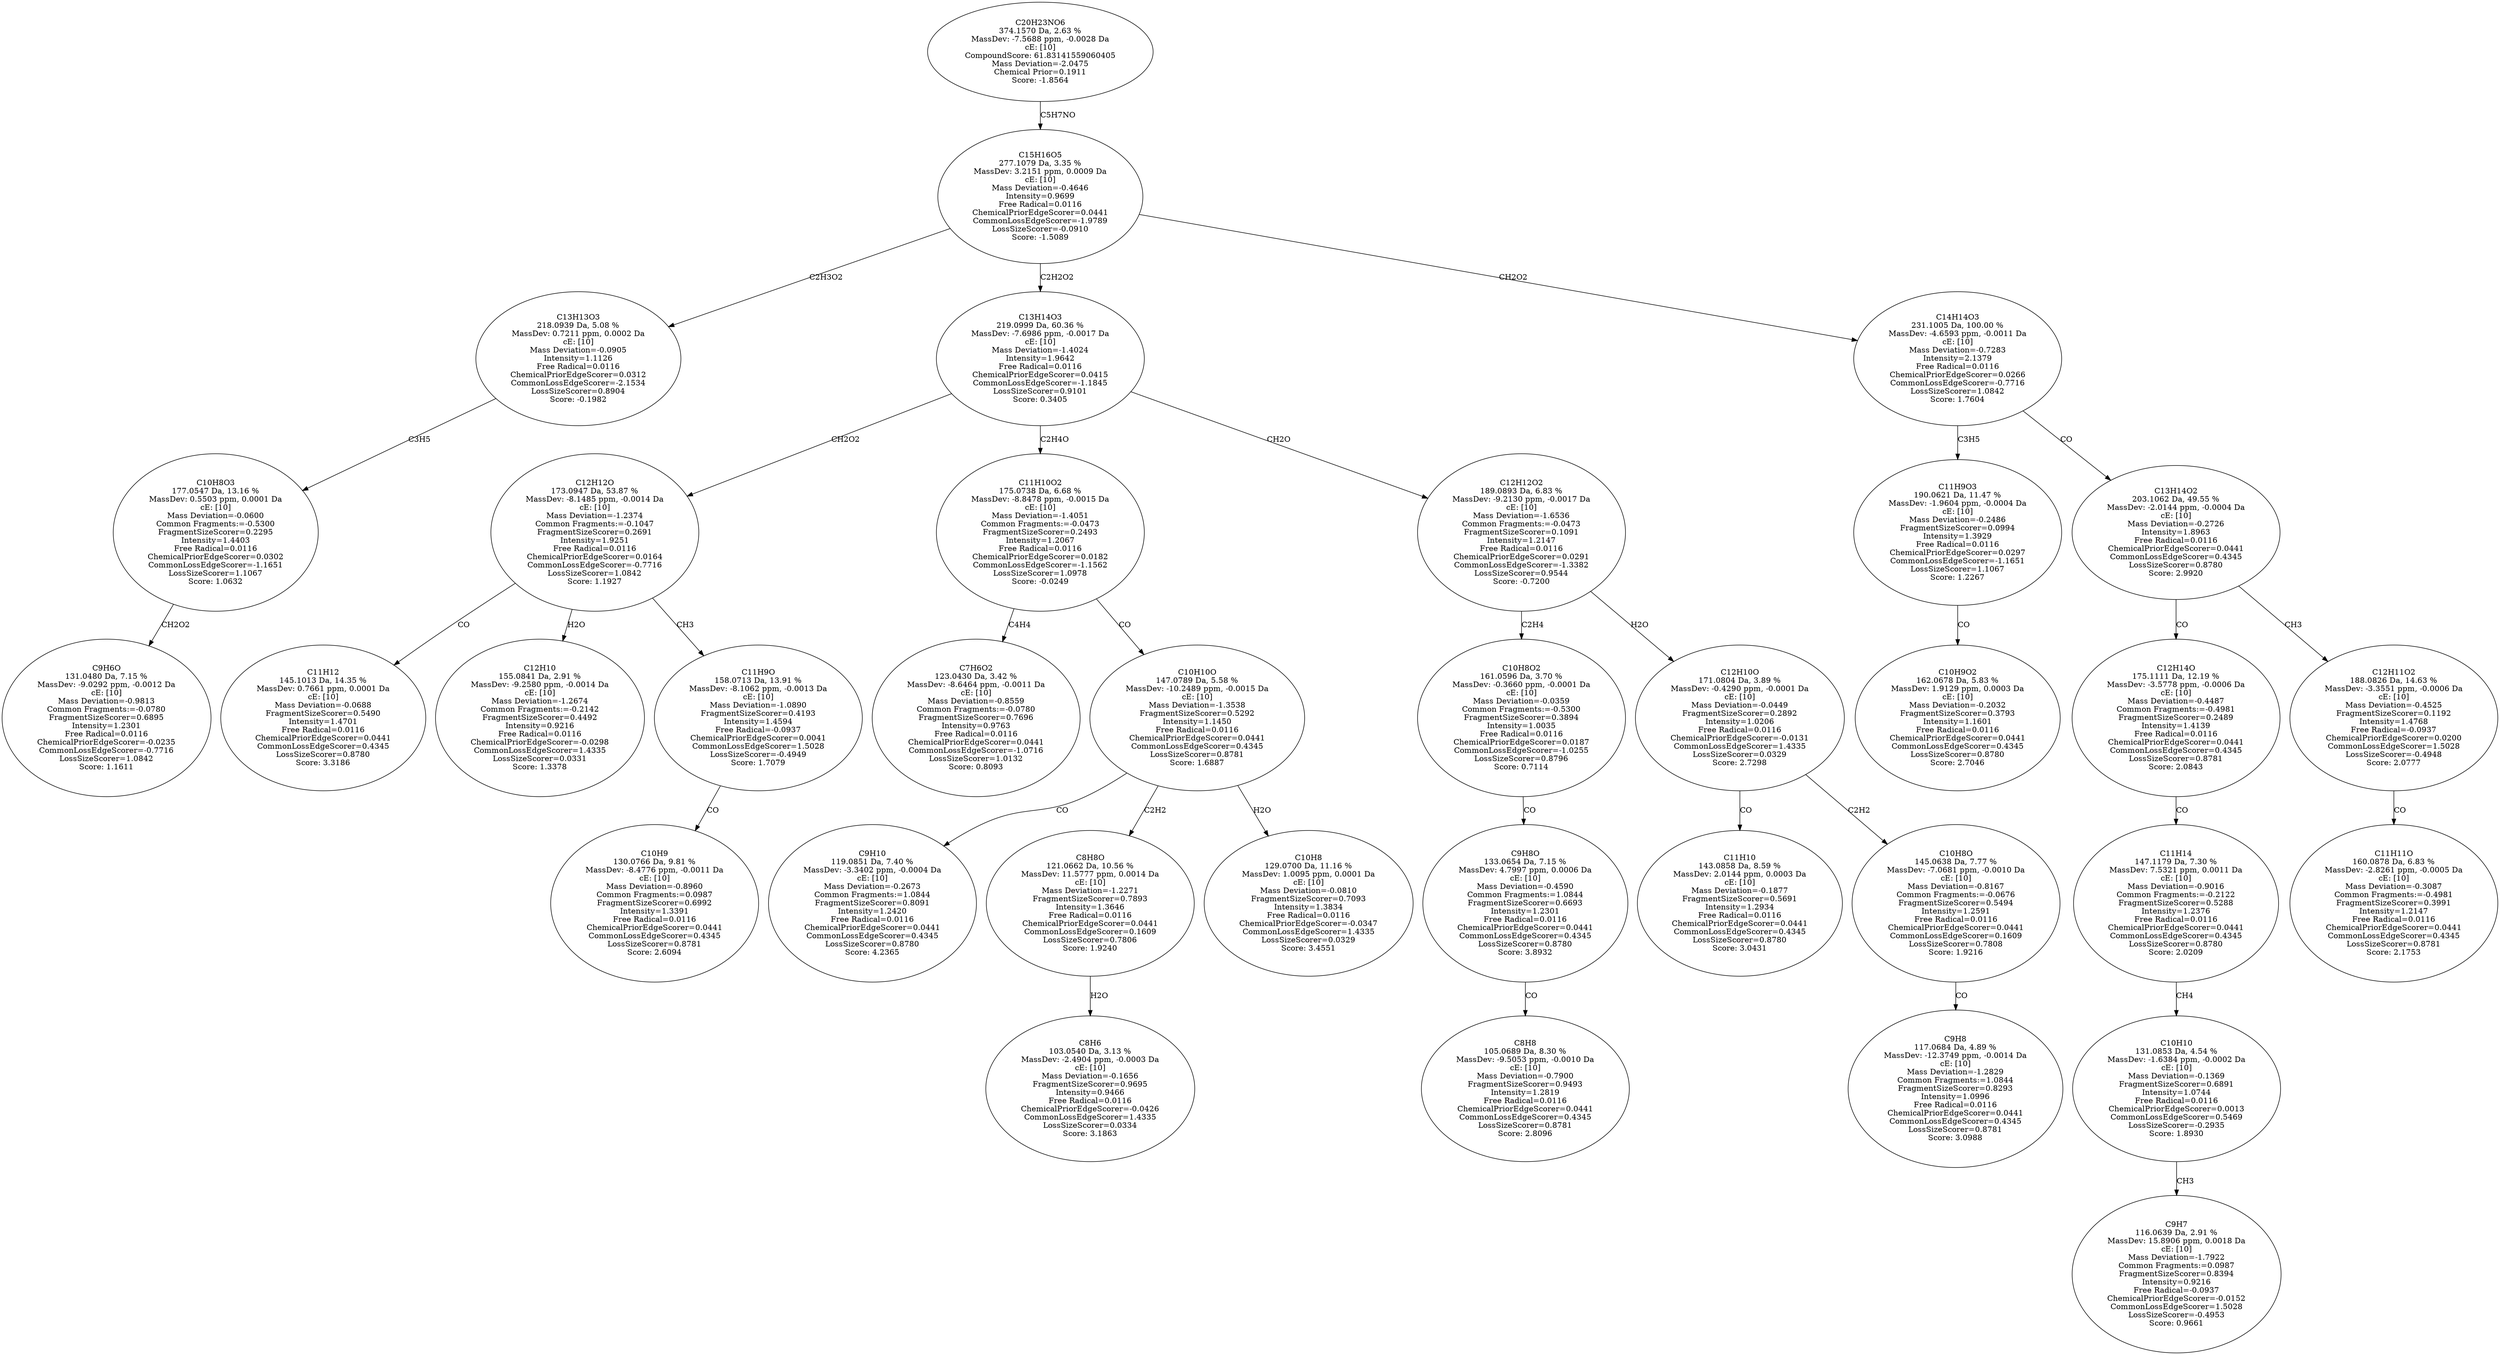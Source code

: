 strict digraph {
v1 [label="C9H6O\n131.0480 Da, 7.15 %\nMassDev: -9.0292 ppm, -0.0012 Da\ncE: [10]\nMass Deviation=-0.9813\nCommon Fragments:=-0.0780\nFragmentSizeScorer=0.6895\nIntensity=1.2301\nFree Radical=0.0116\nChemicalPriorEdgeScorer=-0.0235\nCommonLossEdgeScorer=-0.7716\nLossSizeScorer=1.0842\nScore: 1.1611"];
v2 [label="C10H8O3\n177.0547 Da, 13.16 %\nMassDev: 0.5503 ppm, 0.0001 Da\ncE: [10]\nMass Deviation=-0.0600\nCommon Fragments:=-0.5300\nFragmentSizeScorer=0.2295\nIntensity=1.4403\nFree Radical=0.0116\nChemicalPriorEdgeScorer=0.0302\nCommonLossEdgeScorer=-1.1651\nLossSizeScorer=1.1067\nScore: 1.0632"];
v3 [label="C13H13O3\n218.0939 Da, 5.08 %\nMassDev: 0.7211 ppm, 0.0002 Da\ncE: [10]\nMass Deviation=-0.0905\nIntensity=1.1126\nFree Radical=0.0116\nChemicalPriorEdgeScorer=0.0312\nCommonLossEdgeScorer=-2.1534\nLossSizeScorer=0.8904\nScore: -0.1982"];
v4 [label="C11H12\n145.1013 Da, 14.35 %\nMassDev: 0.7661 ppm, 0.0001 Da\ncE: [10]\nMass Deviation=-0.0688\nFragmentSizeScorer=0.5490\nIntensity=1.4701\nFree Radical=0.0116\nChemicalPriorEdgeScorer=0.0441\nCommonLossEdgeScorer=0.4345\nLossSizeScorer=0.8780\nScore: 3.3186"];
v5 [label="C12H10\n155.0841 Da, 2.91 %\nMassDev: -9.2580 ppm, -0.0014 Da\ncE: [10]\nMass Deviation=-1.2674\nCommon Fragments:=-0.2142\nFragmentSizeScorer=0.4492\nIntensity=0.9216\nFree Radical=0.0116\nChemicalPriorEdgeScorer=-0.0298\nCommonLossEdgeScorer=1.4335\nLossSizeScorer=0.0331\nScore: 1.3378"];
v6 [label="C10H9\n130.0766 Da, 9.81 %\nMassDev: -8.4776 ppm, -0.0011 Da\ncE: [10]\nMass Deviation=-0.8960\nCommon Fragments:=0.0987\nFragmentSizeScorer=0.6992\nIntensity=1.3391\nFree Radical=0.0116\nChemicalPriorEdgeScorer=0.0441\nCommonLossEdgeScorer=0.4345\nLossSizeScorer=0.8781\nScore: 2.6094"];
v7 [label="C11H9O\n158.0713 Da, 13.91 %\nMassDev: -8.1062 ppm, -0.0013 Da\ncE: [10]\nMass Deviation=-1.0890\nFragmentSizeScorer=0.4193\nIntensity=1.4594\nFree Radical=-0.0937\nChemicalPriorEdgeScorer=0.0041\nCommonLossEdgeScorer=1.5028\nLossSizeScorer=-0.4949\nScore: 1.7079"];
v8 [label="C12H12O\n173.0947 Da, 53.87 %\nMassDev: -8.1485 ppm, -0.0014 Da\ncE: [10]\nMass Deviation=-1.2374\nCommon Fragments:=-0.1047\nFragmentSizeScorer=0.2691\nIntensity=1.9251\nFree Radical=0.0116\nChemicalPriorEdgeScorer=0.0164\nCommonLossEdgeScorer=-0.7716\nLossSizeScorer=1.0842\nScore: 1.1927"];
v9 [label="C7H6O2\n123.0430 Da, 3.42 %\nMassDev: -8.6464 ppm, -0.0011 Da\ncE: [10]\nMass Deviation=-0.8559\nCommon Fragments:=-0.0780\nFragmentSizeScorer=0.7696\nIntensity=0.9763\nFree Radical=0.0116\nChemicalPriorEdgeScorer=0.0441\nCommonLossEdgeScorer=-1.0716\nLossSizeScorer=1.0132\nScore: 0.8093"];
v10 [label="C9H10\n119.0851 Da, 7.40 %\nMassDev: -3.3402 ppm, -0.0004 Da\ncE: [10]\nMass Deviation=-0.2673\nCommon Fragments:=1.0844\nFragmentSizeScorer=0.8091\nIntensity=1.2420\nFree Radical=0.0116\nChemicalPriorEdgeScorer=0.0441\nCommonLossEdgeScorer=0.4345\nLossSizeScorer=0.8780\nScore: 4.2365"];
v11 [label="C8H6\n103.0540 Da, 3.13 %\nMassDev: -2.4904 ppm, -0.0003 Da\ncE: [10]\nMass Deviation=-0.1656\nFragmentSizeScorer=0.9695\nIntensity=0.9466\nFree Radical=0.0116\nChemicalPriorEdgeScorer=-0.0426\nCommonLossEdgeScorer=1.4335\nLossSizeScorer=0.0334\nScore: 3.1863"];
v12 [label="C8H8O\n121.0662 Da, 10.56 %\nMassDev: 11.5777 ppm, 0.0014 Da\ncE: [10]\nMass Deviation=-1.2271\nFragmentSizeScorer=0.7893\nIntensity=1.3646\nFree Radical=0.0116\nChemicalPriorEdgeScorer=0.0441\nCommonLossEdgeScorer=0.1609\nLossSizeScorer=0.7806\nScore: 1.9240"];
v13 [label="C10H8\n129.0700 Da, 11.16 %\nMassDev: 1.0095 ppm, 0.0001 Da\ncE: [10]\nMass Deviation=-0.0810\nFragmentSizeScorer=0.7093\nIntensity=1.3834\nFree Radical=0.0116\nChemicalPriorEdgeScorer=-0.0347\nCommonLossEdgeScorer=1.4335\nLossSizeScorer=0.0329\nScore: 3.4551"];
v14 [label="C10H10O\n147.0789 Da, 5.58 %\nMassDev: -10.2489 ppm, -0.0015 Da\ncE: [10]\nMass Deviation=-1.3538\nFragmentSizeScorer=0.5292\nIntensity=1.1450\nFree Radical=0.0116\nChemicalPriorEdgeScorer=0.0441\nCommonLossEdgeScorer=0.4345\nLossSizeScorer=0.8781\nScore: 1.6887"];
v15 [label="C11H10O2\n175.0738 Da, 6.68 %\nMassDev: -8.8478 ppm, -0.0015 Da\ncE: [10]\nMass Deviation=-1.4051\nCommon Fragments:=-0.0473\nFragmentSizeScorer=0.2493\nIntensity=1.2067\nFree Radical=0.0116\nChemicalPriorEdgeScorer=0.0182\nCommonLossEdgeScorer=-1.1562\nLossSizeScorer=1.0978\nScore: -0.0249"];
v16 [label="C8H8\n105.0689 Da, 8.30 %\nMassDev: -9.5053 ppm, -0.0010 Da\ncE: [10]\nMass Deviation=-0.7900\nFragmentSizeScorer=0.9493\nIntensity=1.2819\nFree Radical=0.0116\nChemicalPriorEdgeScorer=0.0441\nCommonLossEdgeScorer=0.4345\nLossSizeScorer=0.8781\nScore: 2.8096"];
v17 [label="C9H8O\n133.0654 Da, 7.15 %\nMassDev: 4.7997 ppm, 0.0006 Da\ncE: [10]\nMass Deviation=-0.4590\nCommon Fragments:=1.0844\nFragmentSizeScorer=0.6693\nIntensity=1.2301\nFree Radical=0.0116\nChemicalPriorEdgeScorer=0.0441\nCommonLossEdgeScorer=0.4345\nLossSizeScorer=0.8780\nScore: 3.8932"];
v18 [label="C10H8O2\n161.0596 Da, 3.70 %\nMassDev: -0.3660 ppm, -0.0001 Da\ncE: [10]\nMass Deviation=-0.0359\nCommon Fragments:=-0.5300\nFragmentSizeScorer=0.3894\nIntensity=1.0035\nFree Radical=0.0116\nChemicalPriorEdgeScorer=0.0187\nCommonLossEdgeScorer=-1.0255\nLossSizeScorer=0.8796\nScore: 0.7114"];
v19 [label="C11H10\n143.0858 Da, 8.59 %\nMassDev: 2.0144 ppm, 0.0003 Da\ncE: [10]\nMass Deviation=-0.1877\nFragmentSizeScorer=0.5691\nIntensity=1.2934\nFree Radical=0.0116\nChemicalPriorEdgeScorer=0.0441\nCommonLossEdgeScorer=0.4345\nLossSizeScorer=0.8780\nScore: 3.0431"];
v20 [label="C9H8\n117.0684 Da, 4.89 %\nMassDev: -12.3749 ppm, -0.0014 Da\ncE: [10]\nMass Deviation=-1.2829\nCommon Fragments:=1.0844\nFragmentSizeScorer=0.8293\nIntensity=1.0996\nFree Radical=0.0116\nChemicalPriorEdgeScorer=0.0441\nCommonLossEdgeScorer=0.4345\nLossSizeScorer=0.8781\nScore: 3.0988"];
v21 [label="C10H8O\n145.0638 Da, 7.77 %\nMassDev: -7.0681 ppm, -0.0010 Da\ncE: [10]\nMass Deviation=-0.8167\nCommon Fragments:=-0.0676\nFragmentSizeScorer=0.5494\nIntensity=1.2591\nFree Radical=0.0116\nChemicalPriorEdgeScorer=0.0441\nCommonLossEdgeScorer=0.1609\nLossSizeScorer=0.7808\nScore: 1.9216"];
v22 [label="C12H10O\n171.0804 Da, 3.89 %\nMassDev: -0.4290 ppm, -0.0001 Da\ncE: [10]\nMass Deviation=-0.0449\nFragmentSizeScorer=0.2892\nIntensity=1.0206\nFree Radical=0.0116\nChemicalPriorEdgeScorer=-0.0131\nCommonLossEdgeScorer=1.4335\nLossSizeScorer=0.0329\nScore: 2.7298"];
v23 [label="C12H12O2\n189.0893 Da, 6.83 %\nMassDev: -9.2130 ppm, -0.0017 Da\ncE: [10]\nMass Deviation=-1.6536\nCommon Fragments:=-0.0473\nFragmentSizeScorer=0.1091\nIntensity=1.2147\nFree Radical=0.0116\nChemicalPriorEdgeScorer=0.0291\nCommonLossEdgeScorer=-1.3382\nLossSizeScorer=0.9544\nScore: -0.7200"];
v24 [label="C13H14O3\n219.0999 Da, 60.36 %\nMassDev: -7.6986 ppm, -0.0017 Da\ncE: [10]\nMass Deviation=-1.4024\nIntensity=1.9642\nFree Radical=0.0116\nChemicalPriorEdgeScorer=0.0415\nCommonLossEdgeScorer=-1.1845\nLossSizeScorer=0.9101\nScore: 0.3405"];
v25 [label="C10H9O2\n162.0678 Da, 5.83 %\nMassDev: 1.9129 ppm, 0.0003 Da\ncE: [10]\nMass Deviation=-0.2032\nFragmentSizeScorer=0.3793\nIntensity=1.1601\nFree Radical=0.0116\nChemicalPriorEdgeScorer=0.0441\nCommonLossEdgeScorer=0.4345\nLossSizeScorer=0.8780\nScore: 2.7046"];
v26 [label="C11H9O3\n190.0621 Da, 11.47 %\nMassDev: -1.9604 ppm, -0.0004 Da\ncE: [10]\nMass Deviation=-0.2486\nFragmentSizeScorer=0.0994\nIntensity=1.3929\nFree Radical=0.0116\nChemicalPriorEdgeScorer=0.0297\nCommonLossEdgeScorer=-1.1651\nLossSizeScorer=1.1067\nScore: 1.2267"];
v27 [label="C9H7\n116.0639 Da, 2.91 %\nMassDev: 15.8906 ppm, 0.0018 Da\ncE: [10]\nMass Deviation=-1.7922\nCommon Fragments:=0.0987\nFragmentSizeScorer=0.8394\nIntensity=0.9216\nFree Radical=-0.0937\nChemicalPriorEdgeScorer=-0.0152\nCommonLossEdgeScorer=1.5028\nLossSizeScorer=-0.4953\nScore: 0.9661"];
v28 [label="C10H10\n131.0853 Da, 4.54 %\nMassDev: -1.6384 ppm, -0.0002 Da\ncE: [10]\nMass Deviation=-0.1369\nFragmentSizeScorer=0.6891\nIntensity=1.0744\nFree Radical=0.0116\nChemicalPriorEdgeScorer=0.0013\nCommonLossEdgeScorer=0.5469\nLossSizeScorer=-0.2935\nScore: 1.8930"];
v29 [label="C11H14\n147.1179 Da, 7.30 %\nMassDev: 7.5321 ppm, 0.0011 Da\ncE: [10]\nMass Deviation=-0.9016\nCommon Fragments:=-0.2122\nFragmentSizeScorer=0.5288\nIntensity=1.2376\nFree Radical=0.0116\nChemicalPriorEdgeScorer=0.0441\nCommonLossEdgeScorer=0.4345\nLossSizeScorer=0.8780\nScore: 2.0209"];
v30 [label="C12H14O\n175.1111 Da, 12.19 %\nMassDev: -3.5778 ppm, -0.0006 Da\ncE: [10]\nMass Deviation=-0.4487\nCommon Fragments:=-0.4981\nFragmentSizeScorer=0.2489\nIntensity=1.4139\nFree Radical=0.0116\nChemicalPriorEdgeScorer=0.0441\nCommonLossEdgeScorer=0.4345\nLossSizeScorer=0.8781\nScore: 2.0843"];
v31 [label="C11H11O\n160.0878 Da, 6.83 %\nMassDev: -2.8261 ppm, -0.0005 Da\ncE: [10]\nMass Deviation=-0.3087\nCommon Fragments:=-0.4981\nFragmentSizeScorer=0.3991\nIntensity=1.2147\nFree Radical=0.0116\nChemicalPriorEdgeScorer=0.0441\nCommonLossEdgeScorer=0.4345\nLossSizeScorer=0.8781\nScore: 2.1753"];
v32 [label="C12H11O2\n188.0826 Da, 14.63 %\nMassDev: -3.3551 ppm, -0.0006 Da\ncE: [10]\nMass Deviation=-0.4525\nFragmentSizeScorer=0.1192\nIntensity=1.4768\nFree Radical=-0.0937\nChemicalPriorEdgeScorer=0.0200\nCommonLossEdgeScorer=1.5028\nLossSizeScorer=-0.4948\nScore: 2.0777"];
v33 [label="C13H14O2\n203.1062 Da, 49.55 %\nMassDev: -2.0144 ppm, -0.0004 Da\ncE: [10]\nMass Deviation=-0.2726\nIntensity=1.8963\nFree Radical=0.0116\nChemicalPriorEdgeScorer=0.0441\nCommonLossEdgeScorer=0.4345\nLossSizeScorer=0.8780\nScore: 2.9920"];
v34 [label="C14H14O3\n231.1005 Da, 100.00 %\nMassDev: -4.6593 ppm, -0.0011 Da\ncE: [10]\nMass Deviation=-0.7283\nIntensity=2.1379\nFree Radical=0.0116\nChemicalPriorEdgeScorer=0.0266\nCommonLossEdgeScorer=-0.7716\nLossSizeScorer=1.0842\nScore: 1.7604"];
v35 [label="C15H16O5\n277.1079 Da, 3.35 %\nMassDev: 3.2151 ppm, 0.0009 Da\ncE: [10]\nMass Deviation=-0.4646\nIntensity=0.9699\nFree Radical=0.0116\nChemicalPriorEdgeScorer=0.0441\nCommonLossEdgeScorer=-1.9789\nLossSizeScorer=-0.0910\nScore: -1.5089"];
v36 [label="C20H23NO6\n374.1570 Da, 2.63 %\nMassDev: -7.5688 ppm, -0.0028 Da\ncE: [10]\nCompoundScore: 61.83141559060405\nMass Deviation=-2.0475\nChemical Prior=0.1911\nScore: -1.8564"];
v2 -> v1 [label="CH2O2"];
v3 -> v2 [label="C3H5"];
v35 -> v3 [label="C2H3O2"];
v8 -> v4 [label="CO"];
v8 -> v5 [label="H2O"];
v7 -> v6 [label="CO"];
v8 -> v7 [label="CH3"];
v24 -> v8 [label="CH2O2"];
v15 -> v9 [label="C4H4"];
v14 -> v10 [label="CO"];
v12 -> v11 [label="H2O"];
v14 -> v12 [label="C2H2"];
v14 -> v13 [label="H2O"];
v15 -> v14 [label="CO"];
v24 -> v15 [label="C2H4O"];
v17 -> v16 [label="CO"];
v18 -> v17 [label="CO"];
v23 -> v18 [label="C2H4"];
v22 -> v19 [label="CO"];
v21 -> v20 [label="CO"];
v22 -> v21 [label="C2H2"];
v23 -> v22 [label="H2O"];
v24 -> v23 [label="CH2O"];
v35 -> v24 [label="C2H2O2"];
v26 -> v25 [label="CO"];
v34 -> v26 [label="C3H5"];
v28 -> v27 [label="CH3"];
v29 -> v28 [label="CH4"];
v30 -> v29 [label="CO"];
v33 -> v30 [label="CO"];
v32 -> v31 [label="CO"];
v33 -> v32 [label="CH3"];
v34 -> v33 [label="CO"];
v35 -> v34 [label="CH2O2"];
v36 -> v35 [label="C5H7NO"];
}